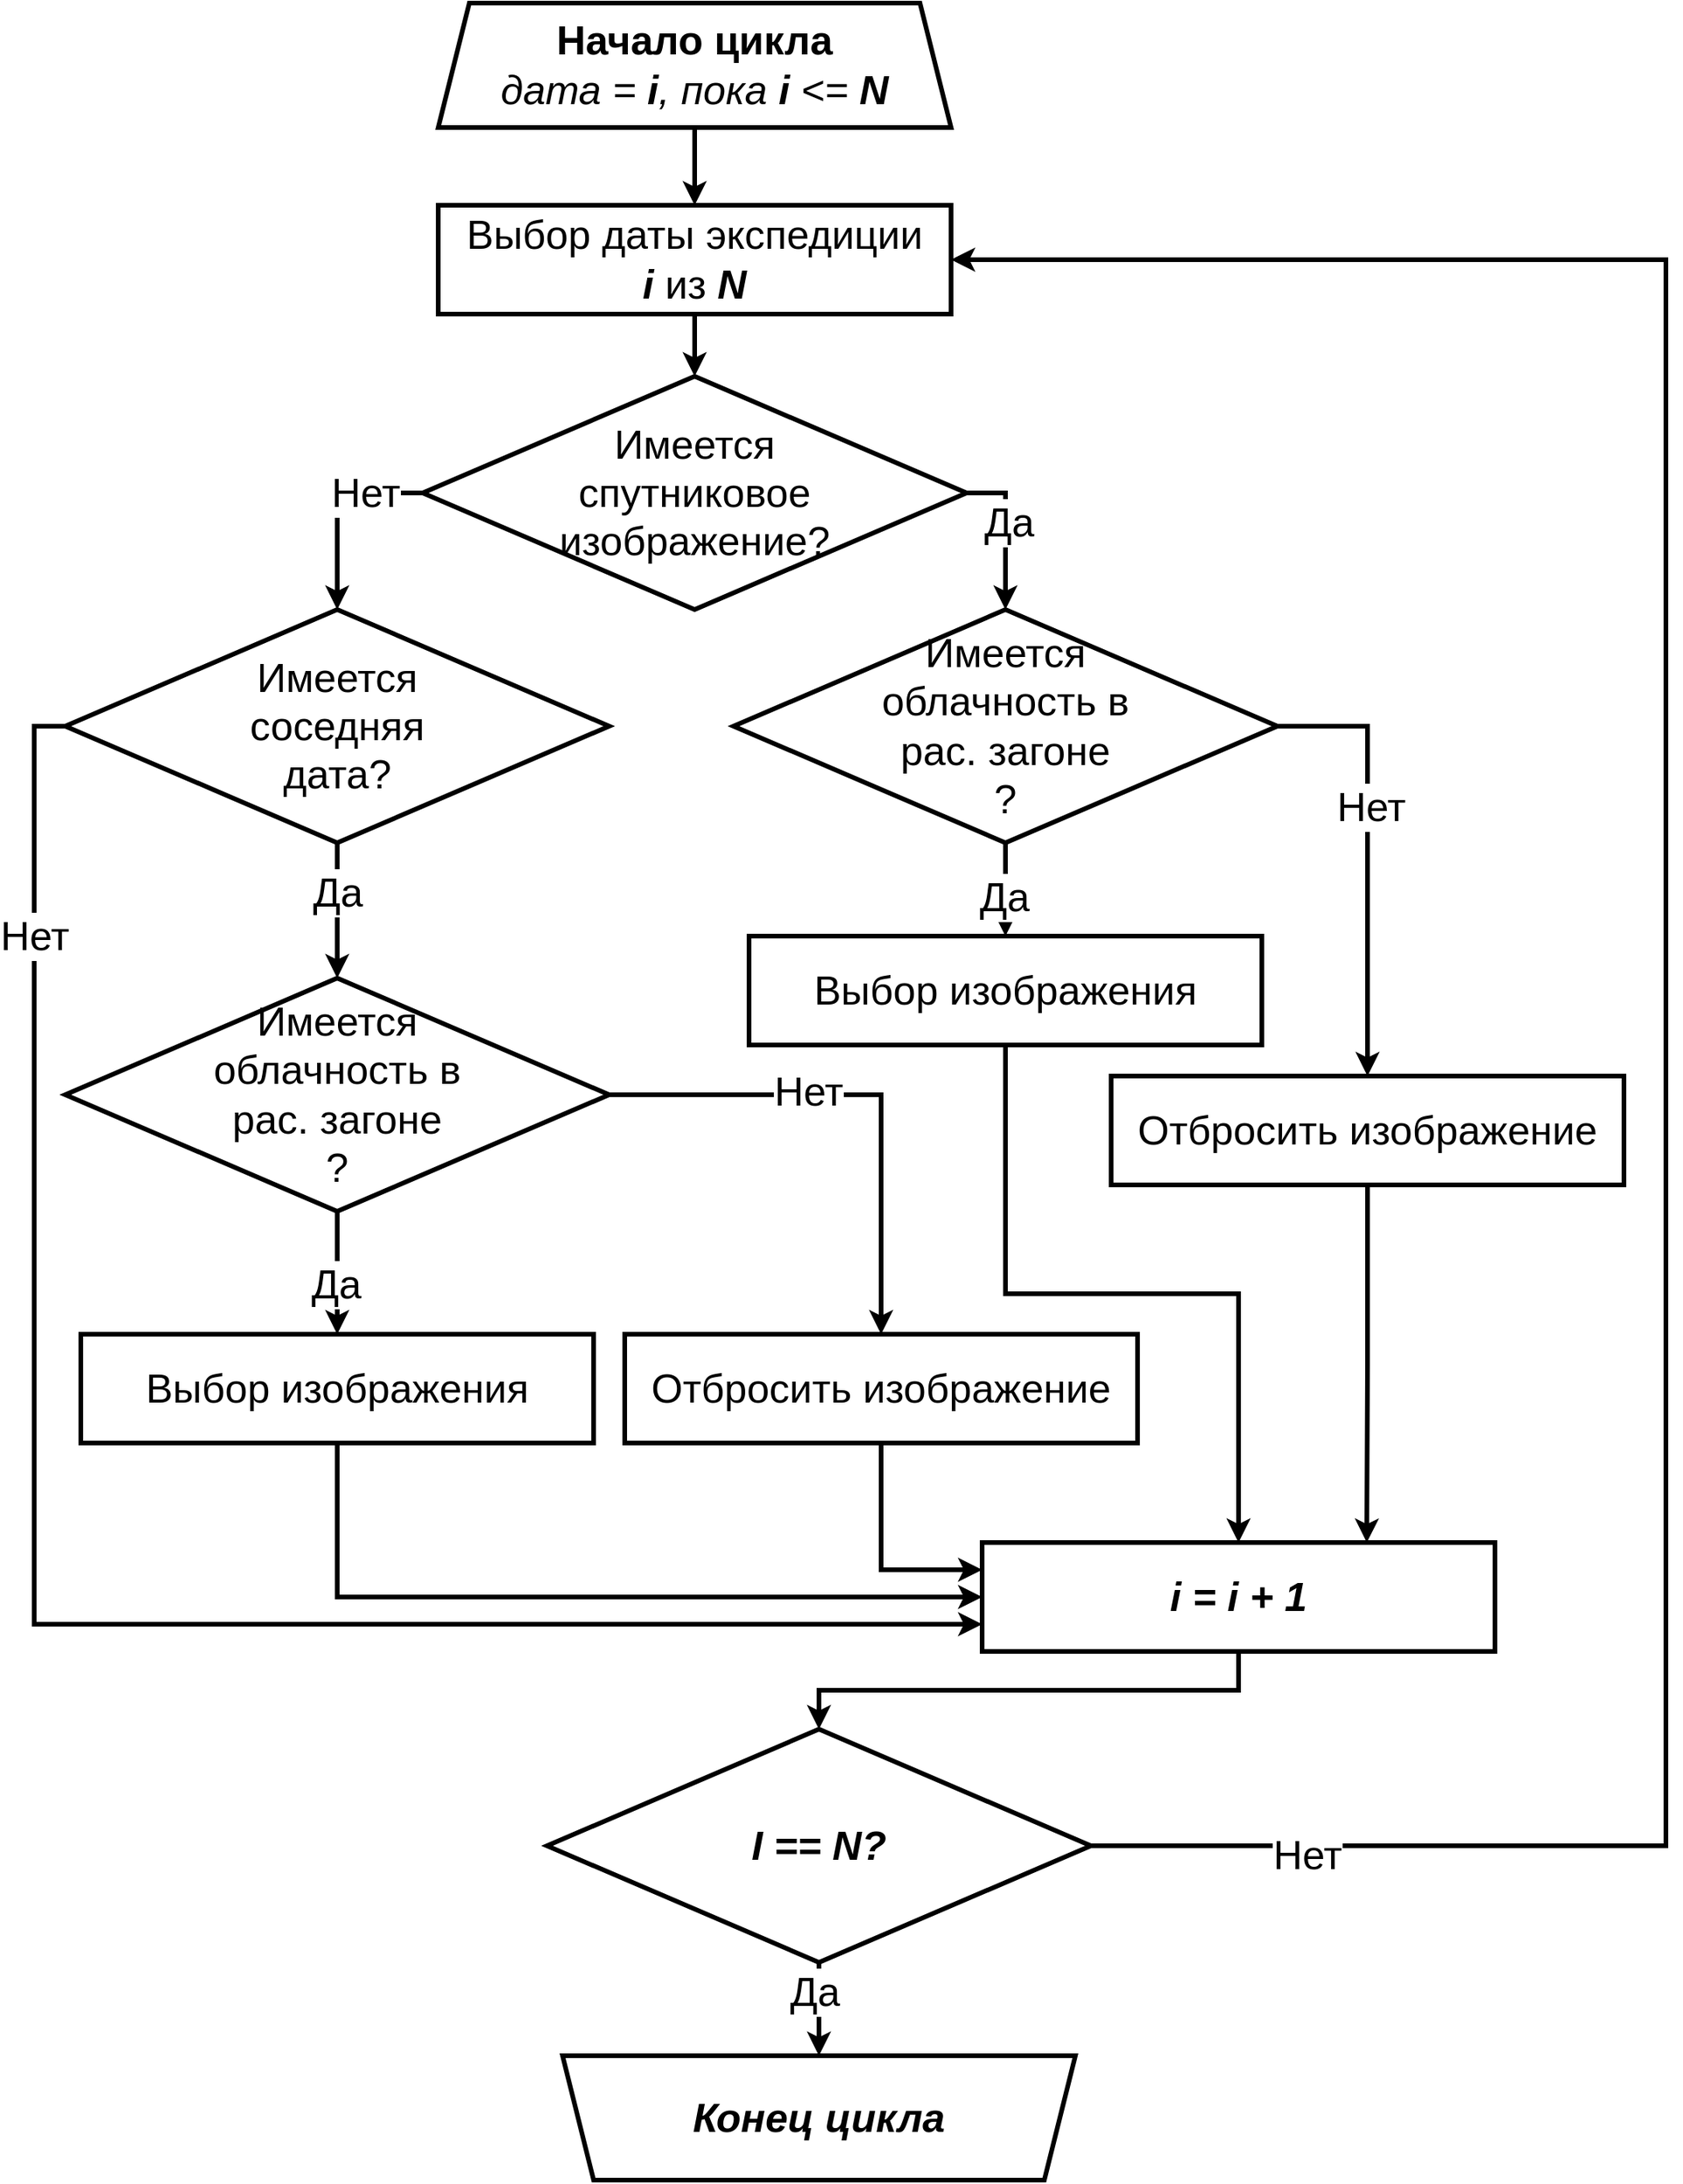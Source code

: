 <mxfile version="13.9.9" type="device"><diagram id="oa3N73AGpumE3JOm-Uuv" name="Page-1"><mxGraphModel dx="2370" dy="1370" grid="1" gridSize="10" guides="1" tooltips="1" connect="1" arrows="1" fold="1" page="1" pageScale="1" pageWidth="1169" pageHeight="827" math="0" shadow="0"><root><mxCell id="0"/><mxCell id="1" parent="0"/><mxCell id="xjA79JVnhu27UXpXtN-V-22" style="edgeStyle=orthogonalEdgeStyle;rounded=0;orthogonalLoop=1;jettySize=auto;html=1;exitX=0.5;exitY=1;exitDx=0;exitDy=0;entryX=0.5;entryY=0;entryDx=0;entryDy=0;strokeWidth=3;fontSize=26;" parent="1" source="xjA79JVnhu27UXpXtN-V-1" target="xjA79JVnhu27UXpXtN-V-8" edge="1"><mxGeometry relative="1" as="geometry"/></mxCell><mxCell id="xjA79JVnhu27UXpXtN-V-1" value="&lt;span style=&quot;font-size: 26px;&quot;&gt;&lt;font style=&quot;font-size: 26px;&quot;&gt;Выбор даты экспедиции&lt;br style=&quot;font-size: 26px;&quot;&gt;&lt;b style=&quot;font-style: italic; font-size: 26px;&quot;&gt;i &lt;/b&gt;из &lt;b style=&quot;font-style: italic; font-size: 26px;&quot;&gt;N&lt;/b&gt;&lt;/font&gt;&lt;/span&gt;" style="rounded=0;whiteSpace=wrap;html=1;strokeWidth=3;fontSize=26;" parent="1" vertex="1"><mxGeometry x="420" y="330" width="330" height="70" as="geometry"/></mxCell><mxCell id="xjA79JVnhu27UXpXtN-V-36" style="edgeStyle=orthogonalEdgeStyle;rounded=0;orthogonalLoop=1;jettySize=auto;html=1;exitX=0.5;exitY=1;exitDx=0;exitDy=0;entryX=0.5;entryY=0;entryDx=0;entryDy=0;strokeWidth=3;fontSize=26;" parent="1" source="xjA79JVnhu27UXpXtN-V-2" target="xjA79JVnhu27UXpXtN-V-32" edge="1"><mxGeometry relative="1" as="geometry"/></mxCell><mxCell id="xjA79JVnhu27UXpXtN-V-37" value="Да" style="edgeLabel;html=1;align=center;verticalAlign=middle;resizable=0;points=[];fontSize=26;" parent="xjA79JVnhu27UXpXtN-V-36" vertex="1" connectable="0"><mxGeometry x="-0.28" relative="1" as="geometry"><mxPoint as="offset"/></mxGeometry></mxCell><mxCell id="xjA79JVnhu27UXpXtN-V-43" style="edgeStyle=orthogonalEdgeStyle;rounded=0;orthogonalLoop=1;jettySize=auto;html=1;exitX=0;exitY=0.5;exitDx=0;exitDy=0;entryX=0;entryY=0.75;entryDx=0;entryDy=0;strokeWidth=3;fontSize=26;" parent="1" source="xjA79JVnhu27UXpXtN-V-2" target="xjA79JVnhu27UXpXtN-V-38" edge="1"><mxGeometry relative="1" as="geometry"/></mxCell><mxCell id="xjA79JVnhu27UXpXtN-V-52" value="Нет" style="edgeLabel;html=1;align=center;verticalAlign=middle;resizable=0;points=[];fontSize=26;" parent="xjA79JVnhu27UXpXtN-V-43" vertex="1" connectable="0"><mxGeometry x="-0.744" relative="1" as="geometry"><mxPoint as="offset"/></mxGeometry></mxCell><mxCell id="xjA79JVnhu27UXpXtN-V-2" value="&lt;span style=&quot;font-size: 26px;&quot;&gt;&lt;font style=&quot;font-size: 26px;&quot;&gt;Имеется &lt;br style=&quot;font-size: 26px;&quot;&gt;соседняя&lt;br style=&quot;font-size: 26px;&quot;&gt;дата?&lt;/font&gt;&lt;/span&gt;" style="rhombus;whiteSpace=wrap;html=1;strokeWidth=3;fontSize=26;" parent="1" vertex="1"><mxGeometry x="180" y="590" width="350" height="150" as="geometry"/></mxCell><mxCell id="xjA79JVnhu27UXpXtN-V-14" style="edgeStyle=orthogonalEdgeStyle;rounded=0;orthogonalLoop=1;jettySize=auto;html=1;exitX=0.5;exitY=1;exitDx=0;exitDy=0;entryX=0.5;entryY=0;entryDx=0;entryDy=0;strokeWidth=3;fontSize=26;" parent="1" source="xjA79JVnhu27UXpXtN-V-3" target="xjA79JVnhu27UXpXtN-V-10" edge="1"><mxGeometry relative="1" as="geometry"/></mxCell><mxCell id="xjA79JVnhu27UXpXtN-V-15" value="Да" style="edgeLabel;html=1;align=center;verticalAlign=middle;resizable=0;points=[];fontSize=26;" parent="xjA79JVnhu27UXpXtN-V-14" vertex="1" connectable="0"><mxGeometry x="0.173" y="-1" relative="1" as="geometry"><mxPoint as="offset"/></mxGeometry></mxCell><mxCell id="xjA79JVnhu27UXpXtN-V-17" style="edgeStyle=orthogonalEdgeStyle;rounded=0;orthogonalLoop=1;jettySize=auto;html=1;exitX=1;exitY=0.5;exitDx=0;exitDy=0;entryX=0.5;entryY=0;entryDx=0;entryDy=0;strokeWidth=3;fontSize=26;" parent="1" source="xjA79JVnhu27UXpXtN-V-3" target="xjA79JVnhu27UXpXtN-V-16" edge="1"><mxGeometry relative="1" as="geometry"/></mxCell><mxCell id="xjA79JVnhu27UXpXtN-V-18" value="Нет" style="edgeLabel;html=1;align=center;verticalAlign=middle;resizable=0;points=[];fontSize=26;" parent="xjA79JVnhu27UXpXtN-V-17" vertex="1" connectable="0"><mxGeometry x="-0.224" y="2" relative="1" as="geometry"><mxPoint as="offset"/></mxGeometry></mxCell><mxCell id="xjA79JVnhu27UXpXtN-V-3" value="Имеется&lt;br&gt;облачность в&lt;br&gt;рас. загоне&lt;br&gt;?" style="rhombus;whiteSpace=wrap;html=1;strokeWidth=3;fontSize=26;" parent="1" vertex="1"><mxGeometry x="610" y="590" width="350" height="150" as="geometry"/></mxCell><mxCell id="xjA79JVnhu27UXpXtN-V-23" style="edgeStyle=orthogonalEdgeStyle;rounded=0;orthogonalLoop=1;jettySize=auto;html=1;exitX=0.5;exitY=1;exitDx=0;exitDy=0;entryX=0.5;entryY=0;entryDx=0;entryDy=0;strokeWidth=3;fontSize=26;" parent="1" source="xjA79JVnhu27UXpXtN-V-4" target="xjA79JVnhu27UXpXtN-V-1" edge="1"><mxGeometry relative="1" as="geometry"/></mxCell><mxCell id="xjA79JVnhu27UXpXtN-V-4" value="&lt;span style=&quot;font-size: 26px;&quot;&gt;&lt;b style=&quot;font-size: 26px;&quot;&gt;Начало цикла&lt;/b&gt;&lt;br style=&quot;font-size: 26px;&quot;&gt;&lt;i style=&quot;font-size: 26px;&quot;&gt;дата = &lt;b style=&quot;font-size: 26px;&quot;&gt;i&lt;/b&gt;, пока&amp;nbsp;&lt;/i&gt;&lt;b style=&quot;font-style: italic; font-size: 26px;&quot;&gt;i &lt;/b&gt;&lt;span style=&quot;font-style: italic; font-size: 26px;&quot;&gt;&amp;lt;=&lt;/span&gt;&lt;i style=&quot;font-size: 26px;&quot;&gt;&amp;nbsp;&lt;/i&gt;&lt;b style=&quot;font-style: italic; font-size: 26px;&quot;&gt;N&lt;/b&gt;&lt;br style=&quot;font-size: 26px;&quot;&gt;&lt;/span&gt;" style="shape=trapezoid;perimeter=trapezoidPerimeter;whiteSpace=wrap;html=1;fixedSize=1;strokeWidth=3;fontSize=26;" parent="1" vertex="1"><mxGeometry x="420" y="200" width="330" height="80" as="geometry"/></mxCell><mxCell id="xjA79JVnhu27UXpXtN-V-7" value="" style="group;fontSize=26;" parent="1" vertex="1" connectable="0"><mxGeometry x="500" y="1520" width="330" height="80" as="geometry"/></mxCell><mxCell id="xjA79JVnhu27UXpXtN-V-5" value="" style="shape=trapezoid;perimeter=trapezoidPerimeter;whiteSpace=wrap;html=1;fixedSize=1;strokeWidth=3;rotation=-180;horizontal=1;verticalAlign=middle;fontSize=26;" parent="xjA79JVnhu27UXpXtN-V-7" vertex="1"><mxGeometry width="330" height="80" as="geometry"/></mxCell><mxCell id="xjA79JVnhu27UXpXtN-V-6" value="&lt;i style=&quot;font-size: 26px;&quot;&gt;&lt;b style=&quot;font-size: 26px;&quot;&gt;Конец цикла&lt;/b&gt;&lt;/i&gt;" style="text;html=1;strokeColor=none;fillColor=none;align=center;verticalAlign=middle;whiteSpace=wrap;rounded=0;fontSize=26;" parent="xjA79JVnhu27UXpXtN-V-7" vertex="1"><mxGeometry x="60" y="30" width="210" height="20" as="geometry"/></mxCell><mxCell id="xjA79JVnhu27UXpXtN-V-12" style="edgeStyle=orthogonalEdgeStyle;rounded=0;orthogonalLoop=1;jettySize=auto;html=1;exitX=1;exitY=0.5;exitDx=0;exitDy=0;entryX=0.5;entryY=0;entryDx=0;entryDy=0;fontSize=26;strokeWidth=3;" parent="1" source="xjA79JVnhu27UXpXtN-V-8" target="xjA79JVnhu27UXpXtN-V-3" edge="1"><mxGeometry relative="1" as="geometry"/></mxCell><mxCell id="xjA79JVnhu27UXpXtN-V-13" value="Да" style="edgeLabel;html=1;align=center;verticalAlign=middle;resizable=0;points=[];fontSize=26;" parent="xjA79JVnhu27UXpXtN-V-12" vertex="1" connectable="0"><mxGeometry x="-0.126" y="2" relative="1" as="geometry"><mxPoint as="offset"/></mxGeometry></mxCell><mxCell id="xjA79JVnhu27UXpXtN-V-20" style="edgeStyle=orthogonalEdgeStyle;rounded=0;orthogonalLoop=1;jettySize=auto;html=1;exitX=0;exitY=0.5;exitDx=0;exitDy=0;entryX=0.5;entryY=0;entryDx=0;entryDy=0;strokeWidth=3;fontSize=26;" parent="1" source="xjA79JVnhu27UXpXtN-V-8" target="xjA79JVnhu27UXpXtN-V-2" edge="1"><mxGeometry relative="1" as="geometry"/></mxCell><mxCell id="xjA79JVnhu27UXpXtN-V-21" value="Нет" style="edgeLabel;html=1;align=center;verticalAlign=middle;resizable=0;points=[];fontSize=26;" parent="xjA79JVnhu27UXpXtN-V-20" vertex="1" connectable="0"><mxGeometry x="-0.432" relative="1" as="geometry"><mxPoint as="offset"/></mxGeometry></mxCell><mxCell id="xjA79JVnhu27UXpXtN-V-8" value="&lt;span style=&quot;font-size: 26px;&quot;&gt;&lt;font style=&quot;font-size: 26px;&quot;&gt;Имеется &lt;br style=&quot;font-size: 26px;&quot;&gt;спутниковое &lt;br style=&quot;font-size: 26px;&quot;&gt;изображение?&lt;/font&gt;&lt;/span&gt;" style="rhombus;whiteSpace=wrap;html=1;strokeWidth=3;fontSize=26;" parent="1" vertex="1"><mxGeometry x="410" y="440" width="350" height="150" as="geometry"/></mxCell><mxCell id="xjA79JVnhu27UXpXtN-V-46" style="edgeStyle=orthogonalEdgeStyle;rounded=0;orthogonalLoop=1;jettySize=auto;html=1;exitX=0.5;exitY=1;exitDx=0;exitDy=0;entryX=0.5;entryY=0;entryDx=0;entryDy=0;strokeWidth=3;fontSize=26;" parent="1" source="xjA79JVnhu27UXpXtN-V-10" target="xjA79JVnhu27UXpXtN-V-38" edge="1"><mxGeometry relative="1" as="geometry"/></mxCell><mxCell id="xjA79JVnhu27UXpXtN-V-10" value="&lt;span style=&quot;font-size: 26px;&quot;&gt;&lt;font style=&quot;font-size: 26px;&quot;&gt;Выбор изображения&lt;/font&gt;&lt;/span&gt;" style="rounded=0;whiteSpace=wrap;html=1;strokeWidth=3;fontSize=26;" parent="1" vertex="1"><mxGeometry x="620" y="800" width="330" height="70" as="geometry"/></mxCell><mxCell id="xjA79JVnhu27UXpXtN-V-47" style="edgeStyle=orthogonalEdgeStyle;rounded=0;orthogonalLoop=1;jettySize=auto;html=1;exitX=0.5;exitY=1;exitDx=0;exitDy=0;entryX=0.75;entryY=0;entryDx=0;entryDy=0;strokeWidth=3;fontSize=26;" parent="1" source="xjA79JVnhu27UXpXtN-V-16" target="xjA79JVnhu27UXpXtN-V-38" edge="1"><mxGeometry relative="1" as="geometry"/></mxCell><mxCell id="xjA79JVnhu27UXpXtN-V-16" value="&lt;span style=&quot;font-size: 26px;&quot;&gt;&lt;font style=&quot;font-size: 26px;&quot;&gt;Отбросить изображение&lt;/font&gt;&lt;/span&gt;" style="rounded=0;whiteSpace=wrap;html=1;strokeWidth=3;fontSize=26;" parent="1" vertex="1"><mxGeometry x="853" y="890" width="330" height="70" as="geometry"/></mxCell><mxCell id="xjA79JVnhu27UXpXtN-V-28" style="edgeStyle=orthogonalEdgeStyle;rounded=0;orthogonalLoop=1;jettySize=auto;html=1;exitX=0.5;exitY=1;exitDx=0;exitDy=0;entryX=0.5;entryY=0;entryDx=0;entryDy=0;strokeWidth=3;fontSize=26;" parent="1" source="xjA79JVnhu27UXpXtN-V-32" target="xjA79JVnhu27UXpXtN-V-33" edge="1"><mxGeometry relative="1" as="geometry"/></mxCell><mxCell id="xjA79JVnhu27UXpXtN-V-29" value="Да" style="edgeLabel;html=1;align=center;verticalAlign=middle;resizable=0;points=[];fontSize=26;" parent="xjA79JVnhu27UXpXtN-V-28" vertex="1" connectable="0"><mxGeometry x="0.173" y="-1" relative="1" as="geometry"><mxPoint as="offset"/></mxGeometry></mxCell><mxCell id="xjA79JVnhu27UXpXtN-V-30" style="edgeStyle=orthogonalEdgeStyle;rounded=0;orthogonalLoop=1;jettySize=auto;html=1;exitX=1;exitY=0.5;exitDx=0;exitDy=0;entryX=0.5;entryY=0;entryDx=0;entryDy=0;strokeWidth=3;fontSize=26;" parent="1" source="xjA79JVnhu27UXpXtN-V-32" target="xjA79JVnhu27UXpXtN-V-34" edge="1"><mxGeometry relative="1" as="geometry"/></mxCell><mxCell id="xjA79JVnhu27UXpXtN-V-31" value="Нет" style="edgeLabel;html=1;align=center;verticalAlign=middle;resizable=0;points=[];fontSize=26;" parent="xjA79JVnhu27UXpXtN-V-30" vertex="1" connectable="0"><mxGeometry x="-0.224" y="2" relative="1" as="geometry"><mxPoint as="offset"/></mxGeometry></mxCell><mxCell id="xjA79JVnhu27UXpXtN-V-32" value="&lt;span style=&quot;font-size: 26px&quot;&gt;Имеется&lt;br&gt;облачность в&lt;br&gt;рас. загоне&lt;br style=&quot;font-size: 26px&quot;&gt;?&lt;/span&gt;" style="rhombus;whiteSpace=wrap;html=1;strokeWidth=3;fontSize=26;" parent="1" vertex="1"><mxGeometry x="180" y="827" width="350" height="150" as="geometry"/></mxCell><mxCell id="xjA79JVnhu27UXpXtN-V-44" style="edgeStyle=orthogonalEdgeStyle;rounded=0;orthogonalLoop=1;jettySize=auto;html=1;exitX=0.5;exitY=1;exitDx=0;exitDy=0;entryX=0;entryY=0.5;entryDx=0;entryDy=0;strokeWidth=3;fontSize=26;" parent="1" source="xjA79JVnhu27UXpXtN-V-33" target="xjA79JVnhu27UXpXtN-V-38" edge="1"><mxGeometry relative="1" as="geometry"/></mxCell><mxCell id="xjA79JVnhu27UXpXtN-V-33" value="&lt;span style=&quot;font-size: 26px;&quot;&gt;&lt;font style=&quot;font-size: 26px;&quot;&gt;Выбор изображения&lt;/font&gt;&lt;/span&gt;" style="rounded=0;whiteSpace=wrap;html=1;strokeWidth=3;fontSize=26;" parent="1" vertex="1"><mxGeometry x="190" y="1056" width="330" height="70" as="geometry"/></mxCell><mxCell id="xjA79JVnhu27UXpXtN-V-53" style="edgeStyle=orthogonalEdgeStyle;rounded=0;orthogonalLoop=1;jettySize=auto;html=1;exitX=0.5;exitY=1;exitDx=0;exitDy=0;entryX=0;entryY=0.25;entryDx=0;entryDy=0;strokeWidth=3;fontSize=26;" parent="1" source="xjA79JVnhu27UXpXtN-V-34" target="xjA79JVnhu27UXpXtN-V-38" edge="1"><mxGeometry relative="1" as="geometry"/></mxCell><mxCell id="xjA79JVnhu27UXpXtN-V-34" value="&lt;span style=&quot;font-size: 26px;&quot;&gt;&lt;font style=&quot;font-size: 26px;&quot;&gt;Отбросить изображение&lt;/font&gt;&lt;/span&gt;" style="rounded=0;whiteSpace=wrap;html=1;strokeWidth=3;fontSize=26;" parent="1" vertex="1"><mxGeometry x="540" y="1056" width="330" height="70" as="geometry"/></mxCell><mxCell id="xjA79JVnhu27UXpXtN-V-48" style="edgeStyle=orthogonalEdgeStyle;rounded=0;orthogonalLoop=1;jettySize=auto;html=1;exitX=0.5;exitY=1;exitDx=0;exitDy=0;entryX=0.5;entryY=0;entryDx=0;entryDy=0;strokeWidth=3;fontSize=26;" parent="1" source="xjA79JVnhu27UXpXtN-V-38" target="xjA79JVnhu27UXpXtN-V-39" edge="1"><mxGeometry relative="1" as="geometry"/></mxCell><mxCell id="xjA79JVnhu27UXpXtN-V-38" value="&lt;i style=&quot;font-size: 26px;&quot;&gt;&lt;b style=&quot;font-size: 26px;&quot;&gt;i = i + 1&lt;/b&gt;&lt;/i&gt;" style="rounded=0;whiteSpace=wrap;html=1;strokeWidth=3;fontSize=26;" parent="1" vertex="1"><mxGeometry x="770" y="1190" width="330" height="70" as="geometry"/></mxCell><mxCell id="xjA79JVnhu27UXpXtN-V-41" style="edgeStyle=orthogonalEdgeStyle;rounded=0;orthogonalLoop=1;jettySize=auto;html=1;exitX=0.5;exitY=1;exitDx=0;exitDy=0;entryX=0.5;entryY=1;entryDx=0;entryDy=0;strokeWidth=3;fontSize=26;" parent="1" source="xjA79JVnhu27UXpXtN-V-39" target="xjA79JVnhu27UXpXtN-V-5" edge="1"><mxGeometry relative="1" as="geometry"/></mxCell><mxCell id="xjA79JVnhu27UXpXtN-V-42" value="Да" style="edgeLabel;html=1;align=center;verticalAlign=middle;resizable=0;points=[];fontSize=26;" parent="xjA79JVnhu27UXpXtN-V-41" vertex="1" connectable="0"><mxGeometry x="-0.371" y="-3" relative="1" as="geometry"><mxPoint as="offset"/></mxGeometry></mxCell><mxCell id="xjA79JVnhu27UXpXtN-V-49" style="edgeStyle=orthogonalEdgeStyle;rounded=0;orthogonalLoop=1;jettySize=auto;html=1;exitX=1;exitY=0.5;exitDx=0;exitDy=0;entryX=1;entryY=0.5;entryDx=0;entryDy=0;strokeWidth=3;fontSize=26;" parent="1" source="xjA79JVnhu27UXpXtN-V-39" target="xjA79JVnhu27UXpXtN-V-1" edge="1"><mxGeometry relative="1" as="geometry"><Array as="points"><mxPoint x="1210" y="1385"/><mxPoint x="1210" y="365"/></Array></mxGeometry></mxCell><mxCell id="xjA79JVnhu27UXpXtN-V-50" value="Нет" style="edgeLabel;html=1;align=center;verticalAlign=middle;resizable=0;points=[];fontSize=26;" parent="xjA79JVnhu27UXpXtN-V-49" vertex="1" connectable="0"><mxGeometry x="-0.85" y="-6" relative="1" as="geometry"><mxPoint as="offset"/></mxGeometry></mxCell><mxCell id="xjA79JVnhu27UXpXtN-V-39" value="&lt;span style=&quot;font-size: 26px;&quot;&gt;&lt;b style=&quot;font-size: 26px;&quot;&gt;&lt;i style=&quot;font-size: 26px;&quot;&gt;I == N?&lt;/i&gt;&lt;/b&gt;&lt;/span&gt;" style="rhombus;whiteSpace=wrap;html=1;strokeWidth=3;fontSize=26;" parent="1" vertex="1"><mxGeometry x="490" y="1310" width="350" height="150" as="geometry"/></mxCell></root></mxGraphModel></diagram></mxfile>